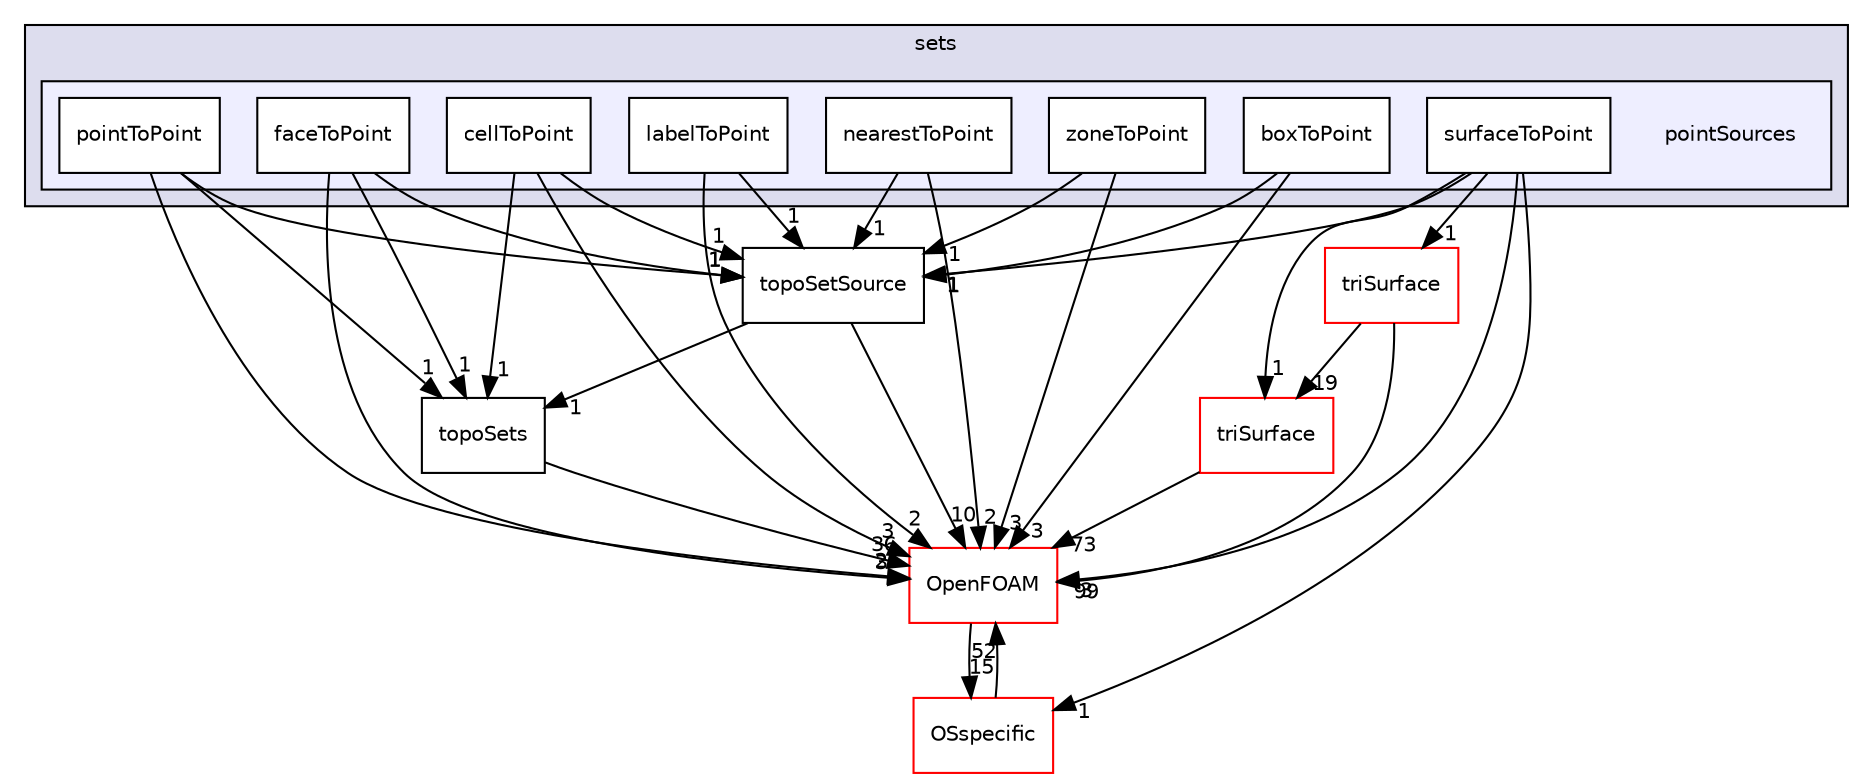 digraph "src/meshTools/sets/pointSources" {
  bgcolor=transparent;
  compound=true
  node [ fontsize="10", fontname="Helvetica"];
  edge [ labelfontsize="10", labelfontname="Helvetica"];
  subgraph clusterdir_2133a227430c598cbabf81244446fac0 {
    graph [ bgcolor="#ddddee", pencolor="black", label="sets" fontname="Helvetica", fontsize="10", URL="dir_2133a227430c598cbabf81244446fac0.html"]
  subgraph clusterdir_f5d832cf273a27220e4567749720079c {
    graph [ bgcolor="#eeeeff", pencolor="black", label="" URL="dir_f5d832cf273a27220e4567749720079c.html"];
    dir_f5d832cf273a27220e4567749720079c [shape=plaintext label="pointSources"];
    dir_5e3b0a886e57601aaea5d56c05c11816 [shape=box label="boxToPoint" color="black" fillcolor="white" style="filled" URL="dir_5e3b0a886e57601aaea5d56c05c11816.html"];
    dir_fc48ac57e7ca7da6b24b1453e3dd5900 [shape=box label="cellToPoint" color="black" fillcolor="white" style="filled" URL="dir_fc48ac57e7ca7da6b24b1453e3dd5900.html"];
    dir_1466b88e02df0bcd427ac8bae37ad6f1 [shape=box label="faceToPoint" color="black" fillcolor="white" style="filled" URL="dir_1466b88e02df0bcd427ac8bae37ad6f1.html"];
    dir_f51729f064cb14cde7e038000e4a24b0 [shape=box label="labelToPoint" color="black" fillcolor="white" style="filled" URL="dir_f51729f064cb14cde7e038000e4a24b0.html"];
    dir_de24375273591fc05b332e312ca3338e [shape=box label="nearestToPoint" color="black" fillcolor="white" style="filled" URL="dir_de24375273591fc05b332e312ca3338e.html"];
    dir_bcc70c0705e15f89b4313a8f480b654b [shape=box label="pointToPoint" color="black" fillcolor="white" style="filled" URL="dir_bcc70c0705e15f89b4313a8f480b654b.html"];
    dir_7af9464ffe4b2e7dcd7f4e0372210f25 [shape=box label="surfaceToPoint" color="black" fillcolor="white" style="filled" URL="dir_7af9464ffe4b2e7dcd7f4e0372210f25.html"];
    dir_8d1c7462ac69c71b37756f2a8f8485ad [shape=box label="zoneToPoint" color="black" fillcolor="white" style="filled" URL="dir_8d1c7462ac69c71b37756f2a8f8485ad.html"];
  }
  }
  dir_b63c002b7559990bd414058641eb48ad [shape=box label="triSurface" color="red" URL="dir_b63c002b7559990bd414058641eb48ad.html"];
  dir_d23dbc881ee772048f144c3220c0e8b5 [shape=box label="topoSets" URL="dir_d23dbc881ee772048f144c3220c0e8b5.html"];
  dir_ffdc7a49b4414cf981ba8f0aa91f3c24 [shape=box label="topoSetSource" URL="dir_ffdc7a49b4414cf981ba8f0aa91f3c24.html"];
  dir_2c4b96702ead4056d900947b6784ec65 [shape=box label="triSurface" color="red" URL="dir_2c4b96702ead4056d900947b6784ec65.html"];
  dir_c5473ff19b20e6ec4dfe5c310b3778a8 [shape=box label="OpenFOAM" color="red" URL="dir_c5473ff19b20e6ec4dfe5c310b3778a8.html"];
  dir_1e7df7a7407fc4618be5c18f76eb7b99 [shape=box label="OSspecific" color="red" URL="dir_1e7df7a7407fc4618be5c18f76eb7b99.html"];
  dir_bcc70c0705e15f89b4313a8f480b654b->dir_d23dbc881ee772048f144c3220c0e8b5 [headlabel="1", labeldistance=1.5 headhref="dir_001854_001859.html"];
  dir_bcc70c0705e15f89b4313a8f480b654b->dir_ffdc7a49b4414cf981ba8f0aa91f3c24 [headlabel="1", labeldistance=1.5 headhref="dir_001854_001861.html"];
  dir_bcc70c0705e15f89b4313a8f480b654b->dir_c5473ff19b20e6ec4dfe5c310b3778a8 [headlabel="2", labeldistance=1.5 headhref="dir_001854_001892.html"];
  dir_fc48ac57e7ca7da6b24b1453e3dd5900->dir_d23dbc881ee772048f144c3220c0e8b5 [headlabel="1", labeldistance=1.5 headhref="dir_001850_001859.html"];
  dir_fc48ac57e7ca7da6b24b1453e3dd5900->dir_ffdc7a49b4414cf981ba8f0aa91f3c24 [headlabel="1", labeldistance=1.5 headhref="dir_001850_001861.html"];
  dir_fc48ac57e7ca7da6b24b1453e3dd5900->dir_c5473ff19b20e6ec4dfe5c310b3778a8 [headlabel="3", labeldistance=1.5 headhref="dir_001850_001892.html"];
  dir_b63c002b7559990bd414058641eb48ad->dir_c5473ff19b20e6ec4dfe5c310b3778a8 [headlabel="73", labeldistance=1.5 headhref="dir_002974_001892.html"];
  dir_d23dbc881ee772048f144c3220c0e8b5->dir_c5473ff19b20e6ec4dfe5c310b3778a8 [headlabel="36", labeldistance=1.5 headhref="dir_001859_001892.html"];
  dir_1466b88e02df0bcd427ac8bae37ad6f1->dir_d23dbc881ee772048f144c3220c0e8b5 [headlabel="1", labeldistance=1.5 headhref="dir_001851_001859.html"];
  dir_1466b88e02df0bcd427ac8bae37ad6f1->dir_ffdc7a49b4414cf981ba8f0aa91f3c24 [headlabel="1", labeldistance=1.5 headhref="dir_001851_001861.html"];
  dir_1466b88e02df0bcd427ac8bae37ad6f1->dir_c5473ff19b20e6ec4dfe5c310b3778a8 [headlabel="3", labeldistance=1.5 headhref="dir_001851_001892.html"];
  dir_de24375273591fc05b332e312ca3338e->dir_ffdc7a49b4414cf981ba8f0aa91f3c24 [headlabel="1", labeldistance=1.5 headhref="dir_001853_001861.html"];
  dir_de24375273591fc05b332e312ca3338e->dir_c5473ff19b20e6ec4dfe5c310b3778a8 [headlabel="2", labeldistance=1.5 headhref="dir_001853_001892.html"];
  dir_ffdc7a49b4414cf981ba8f0aa91f3c24->dir_d23dbc881ee772048f144c3220c0e8b5 [headlabel="1", labeldistance=1.5 headhref="dir_001861_001859.html"];
  dir_ffdc7a49b4414cf981ba8f0aa91f3c24->dir_c5473ff19b20e6ec4dfe5c310b3778a8 [headlabel="10", labeldistance=1.5 headhref="dir_001861_001892.html"];
  dir_f51729f064cb14cde7e038000e4a24b0->dir_ffdc7a49b4414cf981ba8f0aa91f3c24 [headlabel="1", labeldistance=1.5 headhref="dir_001852_001861.html"];
  dir_f51729f064cb14cde7e038000e4a24b0->dir_c5473ff19b20e6ec4dfe5c310b3778a8 [headlabel="2", labeldistance=1.5 headhref="dir_001852_001892.html"];
  dir_5e3b0a886e57601aaea5d56c05c11816->dir_ffdc7a49b4414cf981ba8f0aa91f3c24 [headlabel="1", labeldistance=1.5 headhref="dir_001849_001861.html"];
  dir_5e3b0a886e57601aaea5d56c05c11816->dir_c5473ff19b20e6ec4dfe5c310b3778a8 [headlabel="3", labeldistance=1.5 headhref="dir_001849_001892.html"];
  dir_2c4b96702ead4056d900947b6784ec65->dir_b63c002b7559990bd414058641eb48ad [headlabel="19", labeldistance=1.5 headhref="dir_001864_002974.html"];
  dir_2c4b96702ead4056d900947b6784ec65->dir_c5473ff19b20e6ec4dfe5c310b3778a8 [headlabel="99", labeldistance=1.5 headhref="dir_001864_001892.html"];
  dir_c5473ff19b20e6ec4dfe5c310b3778a8->dir_1e7df7a7407fc4618be5c18f76eb7b99 [headlabel="15", labeldistance=1.5 headhref="dir_001892_002418.html"];
  dir_8d1c7462ac69c71b37756f2a8f8485ad->dir_ffdc7a49b4414cf981ba8f0aa91f3c24 [headlabel="1", labeldistance=1.5 headhref="dir_001856_001861.html"];
  dir_8d1c7462ac69c71b37756f2a8f8485ad->dir_c5473ff19b20e6ec4dfe5c310b3778a8 [headlabel="3", labeldistance=1.5 headhref="dir_001856_001892.html"];
  dir_7af9464ffe4b2e7dcd7f4e0372210f25->dir_b63c002b7559990bd414058641eb48ad [headlabel="1", labeldistance=1.5 headhref="dir_001855_002974.html"];
  dir_7af9464ffe4b2e7dcd7f4e0372210f25->dir_ffdc7a49b4414cf981ba8f0aa91f3c24 [headlabel="1", labeldistance=1.5 headhref="dir_001855_001861.html"];
  dir_7af9464ffe4b2e7dcd7f4e0372210f25->dir_2c4b96702ead4056d900947b6784ec65 [headlabel="1", labeldistance=1.5 headhref="dir_001855_001864.html"];
  dir_7af9464ffe4b2e7dcd7f4e0372210f25->dir_c5473ff19b20e6ec4dfe5c310b3778a8 [headlabel="3", labeldistance=1.5 headhref="dir_001855_001892.html"];
  dir_7af9464ffe4b2e7dcd7f4e0372210f25->dir_1e7df7a7407fc4618be5c18f76eb7b99 [headlabel="1", labeldistance=1.5 headhref="dir_001855_002418.html"];
  dir_1e7df7a7407fc4618be5c18f76eb7b99->dir_c5473ff19b20e6ec4dfe5c310b3778a8 [headlabel="52", labeldistance=1.5 headhref="dir_002418_001892.html"];
}
